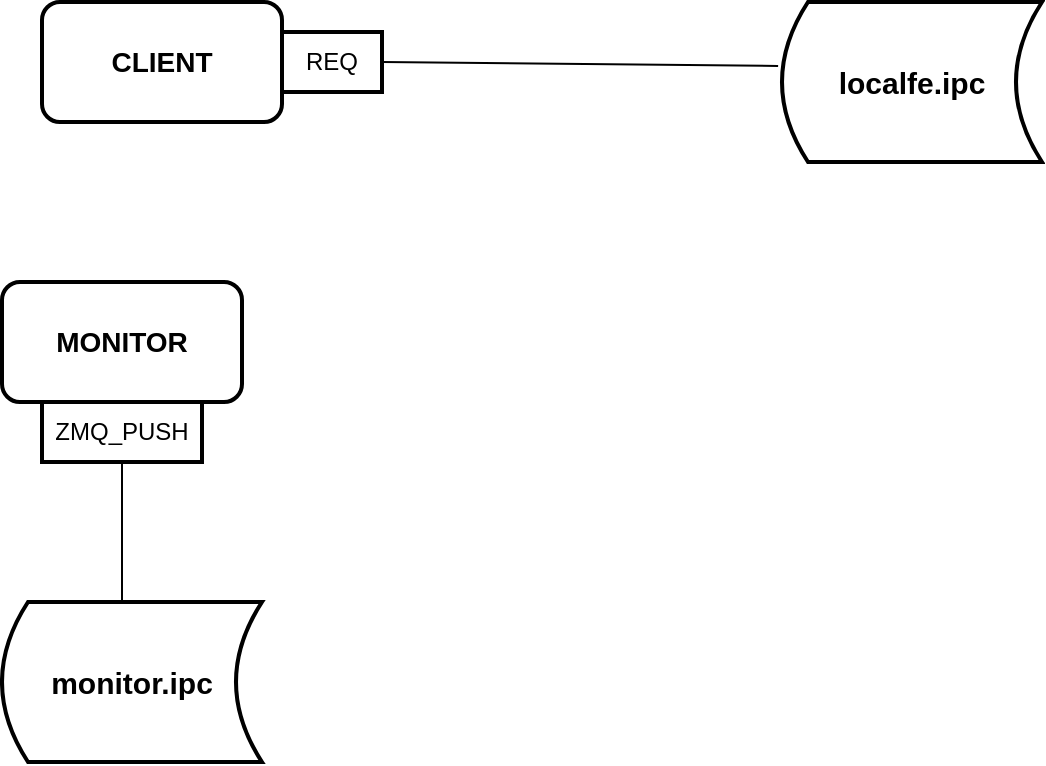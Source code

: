 <mxfile version="11.1.4" type="device"><diagram id="3LIZYU_4943wARVkC_Ph" name="Page-1"><mxGraphModel dx="866" dy="485" grid="1" gridSize="10" guides="1" tooltips="1" connect="1" arrows="1" fold="1" page="1" pageScale="1" pageWidth="827" pageHeight="1169" math="0" shadow="0"><root><mxCell id="0"/><mxCell id="1" parent="0"/><mxCell id="sFr0eqS0V-2O70VglNg8-1" value="&lt;b&gt;&lt;font style=&quot;font-size: 14px&quot;&gt;CLIENT&lt;/font&gt;&lt;/b&gt;" style="rounded=1;whiteSpace=wrap;html=1;strokeWidth=2;" vertex="1" parent="1"><mxGeometry x="30" y="30" width="120" height="60" as="geometry"/></mxCell><mxCell id="sFr0eqS0V-2O70VglNg8-2" value="REQ" style="rounded=0;whiteSpace=wrap;html=1;strokeWidth=2;" vertex="1" parent="1"><mxGeometry x="150" y="45" width="50" height="30" as="geometry"/></mxCell><mxCell id="sFr0eqS0V-2O70VglNg8-3" value="&lt;b&gt;&lt;font style=&quot;font-size: 15px&quot;&gt;localfe.ipc&lt;/font&gt;&lt;/b&gt;" style="shape=dataStorage;whiteSpace=wrap;html=1;strokeWidth=2;" vertex="1" parent="1"><mxGeometry x="400" y="30" width="130" height="80" as="geometry"/></mxCell><mxCell id="sFr0eqS0V-2O70VglNg8-4" value="" style="endArrow=none;html=1;exitX=1;exitY=0.5;exitDx=0;exitDy=0;entryX=-0.015;entryY=0.4;entryDx=0;entryDy=0;entryPerimeter=0;" edge="1" parent="1" source="sFr0eqS0V-2O70VglNg8-2" target="sFr0eqS0V-2O70VglNg8-3"><mxGeometry width="50" height="50" relative="1" as="geometry"><mxPoint x="200" y="180" as="sourcePoint"/><mxPoint x="390" y="60" as="targetPoint"/></mxGeometry></mxCell><mxCell id="sFr0eqS0V-2O70VglNg8-5" value="&lt;b&gt;&lt;font style=&quot;font-size: 15px&quot;&gt;monitor.ipc&lt;/font&gt;&lt;/b&gt;" style="shape=dataStorage;whiteSpace=wrap;html=1;strokeWidth=2;" vertex="1" parent="1"><mxGeometry x="10" y="330" width="130" height="80" as="geometry"/></mxCell><mxCell id="sFr0eqS0V-2O70VglNg8-6" value="" style="endArrow=none;html=1;" edge="1" parent="1"><mxGeometry width="50" height="50" relative="1" as="geometry"><mxPoint x="70" y="331" as="sourcePoint"/><mxPoint x="70" y="257" as="targetPoint"/></mxGeometry></mxCell><mxCell id="sFr0eqS0V-2O70VglNg8-8" value="ZMQ_PUSH" style="rounded=0;whiteSpace=wrap;html=1;strokeWidth=2;" vertex="1" parent="1"><mxGeometry x="30" y="230" width="80" height="30" as="geometry"/></mxCell><mxCell id="sFr0eqS0V-2O70VglNg8-9" value="&lt;b&gt;&lt;font style=&quot;font-size: 14px&quot;&gt;MONITOR&lt;/font&gt;&lt;/b&gt;" style="rounded=1;whiteSpace=wrap;html=1;strokeWidth=2;" vertex="1" parent="1"><mxGeometry x="10" y="170" width="120" height="60" as="geometry"/></mxCell></root></mxGraphModel></diagram></mxfile>